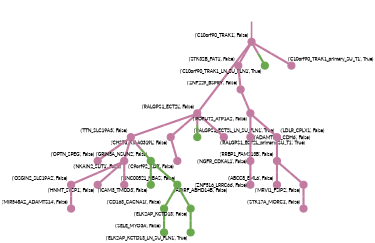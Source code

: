 strict digraph  {
graph[splines=false]; nodesep=0.7; rankdir=TB; ranksep=0.6; forcelabels=true; dpi=600; size=2.5;
0 [color="#c27ba0ff", fillcolor="#c27ba0ff", fixedsize=true, fontname=Lato, fontsize="12pt", height="0.25", label="", penwidth=3, shape=circle, style=filled, xlabel="('C10orf90_TRAK1', False)"];
1 [color="#c27ba0ff", fillcolor="#c27ba0ff", fixedsize=true, fontname=Lato, fontsize="12pt", height="0.25", label="", penwidth=3, shape=circle, style=filled, xlabel="('RALGPS1_ECT2L', False)"];
5 [color="#c27ba0ff", fillcolor="#c27ba0ff", fixedsize=true, fontname=Lato, fontsize="12pt", height="0.25", label="", penwidth=3, shape=circle, style=filled, xlabel="('STK32B_FAT1', False)"];
28 [color="#6aa84fff", fillcolor="#6aa84fff", fixedsize=true, fontname=Lato, fontsize="12pt", height="0.25", label="", penwidth=3, shape=circle, style=filled, xlabel="('C10orf90_TRAK1_LN_SU_FLN1', True)"];
31 [color="#c27ba0ff", fillcolor="#c27ba0ff", fixedsize=true, fontname=Lato, fontsize="12pt", height="0.25", label="", penwidth=3, shape=circle, style=filled, xlabel="('C10orf90_TRAK1_primary_SU_T1', True)"];
3 [color="#c27ba0ff", fillcolor="#c27ba0ff", fixedsize=true, fontname=Lato, fontsize="12pt", height="0.25", label="", penwidth=3, shape=circle, style=filled, xlabel="('TTN_SLC19A3', False)"];
10 [color="#c27ba0ff", fillcolor="#c27ba0ff", fixedsize=true, fontname=Lato, fontsize="12pt", height="0.25", label="", penwidth=3, shape=circle, style=filled, xlabel="('CHST3_KIAA0319L', False)"];
29 [color="#6aa84fff", fillcolor="#6aa84fff", fixedsize=true, fontname=Lato, fontsize="12pt", height="0.25", label="", penwidth=3, shape=circle, style=filled, xlabel="('RALGPS1_ECT2L_LN_SU_FLN1', True)"];
32 [color="#c27ba0ff", fillcolor="#c27ba0ff", fixedsize=true, fontname=Lato, fontsize="12pt", height="0.25", label="", penwidth=3, shape=circle, style=filled, xlabel="('RALGPS1_ECT2L_primary_SU_T1', True)"];
2 [color="#c27ba0ff", fillcolor="#c27ba0ff", fixedsize=true, fontname=Lato, fontsize="12pt", height="0.25", label="", penwidth=3, shape=circle, style=filled, xlabel="('ZNF229_BSPRY', False)"];
6 [color="#c27ba0ff", fillcolor="#c27ba0ff", fixedsize=true, fontname=Lato, fontsize="12pt", height="0.25", label="", penwidth=3, shape=circle, style=filled, xlabel="('POFUT2_ATP1A2', False)"];
8 [color="#c27ba0ff", fillcolor="#c27ba0ff", fixedsize=true, fontname=Lato, fontsize="12pt", height="0.25", label="", penwidth=3, shape=circle, style=filled, xlabel="('OPTN_SPEG', False)"];
18 [color="#c27ba0ff", fillcolor="#c27ba0ff", fixedsize=true, fontname=Lato, fontsize="12pt", height="0.25", label="", penwidth=3, shape=circle, style=filled, xlabel="('NKAIN2_SLIT1', False)"];
19 [color="#6aa84fff", fillcolor="#6aa84fff", fixedsize=true, fontname=Lato, fontsize="12pt", height="0.25", label="", penwidth=3, shape=circle, style=filled, xlabel="('GRIN3A_NSUN2', False)"];
4 [color="#c27ba0ff", fillcolor="#c27ba0ff", fixedsize=true, fontname=Lato, fontsize="12pt", height="0.25", label="", penwidth=3, shape=circle, style=filled, xlabel="('RRBP1_FAM213B', False)"];
20 [color="#c27ba0ff", fillcolor="#c27ba0ff", fixedsize=true, fontname=Lato, fontsize="12pt", height="0.25", label="", penwidth=3, shape=circle, style=filled, xlabel="('ABCC8_EML6', False)"];
23 [color="#c27ba0ff", fillcolor="#c27ba0ff", fixedsize=true, fontname=Lato, fontsize="12pt", height="0.25", label="", penwidth=3, shape=circle, style=filled, xlabel="('MRVI1_FSIP2', False)"];
12 [color="#c27ba0ff", fillcolor="#c27ba0ff", fixedsize=true, fontname=Lato, fontsize="12pt", height="0.25", label="", penwidth=3, shape=circle, style=filled, xlabel="('ADAMTS12_CDH6', False)"];
26 [color="#c27ba0ff", fillcolor="#c27ba0ff", fixedsize=true, fontname=Lato, fontsize="12pt", height="0.25", label="", penwidth=3, shape=circle, style=filled, xlabel="('LDLR_CPLX1', False)"];
9 [color="#c27ba0ff", fillcolor="#c27ba0ff", fixedsize=true, fontname=Lato, fontsize="12pt", height="0.25", label="", penwidth=3, shape=circle, style=filled, xlabel="('NGFR_CDKAL1', False)"];
14 [color="#c27ba0ff", fillcolor="#c27ba0ff", fixedsize=true, fontname=Lato, fontsize="12pt", height="0.25", label="", penwidth=3, shape=circle, style=filled, xlabel="('ZNF516_LRRC66', False)"];
25 [color="#c27ba0ff", fillcolor="#c27ba0ff", fixedsize=true, fontname=Lato, fontsize="12pt", height="0.25", label="", penwidth=3, shape=circle, style=filled, xlabel="('C9orf92_KDR', False)"];
11 [color="#6aa84fff", fillcolor="#6aa84fff", fixedsize=true, fontname=Lato, fontsize="12pt", height="0.25", label="", penwidth=3, shape=circle, style=filled, xlabel="('CD163_CACNA1I', False)"];
22 [color="#6aa84fff", fillcolor="#6aa84fff", fixedsize=true, fontname=Lato, fontsize="12pt", height="0.25", label="", penwidth=3, shape=circle, style=filled, xlabel="('SELE_MYO3A', False)"];
15 [color="#c27ba0ff", fillcolor="#c27ba0ff", fixedsize=true, fontname=Lato, fontsize="12pt", height="0.25", label="", penwidth=3, shape=circle, style=filled, xlabel="('OSGIN2_SLC19A2', False)"];
17 [color="#c27ba0ff", fillcolor="#c27ba0ff", fixedsize=true, fontname=Lato, fontsize="12pt", height="0.25", label="", penwidth=3, shape=circle, style=filled, xlabel="('MIR548AZ_ADAMTS14', False)"];
7 [color="#c27ba0ff", fillcolor="#c27ba0ff", fixedsize=true, fontname=Lato, fontsize="12pt", height="0.25", label="", penwidth=3, shape=circle, style=filled, xlabel="('HNMT_SYCP1', False)"];
13 [color="#c27ba0ff", fillcolor="#c27ba0ff", fixedsize=true, fontname=Lato, fontsize="12pt", height="0.25", label="", penwidth=3, shape=circle, style=filled, xlabel="('LINC00521_NBAS', False)"];
16 [color="#6aa84fff", fillcolor="#6aa84fff", fixedsize=true, fontname=Lato, fontsize="12pt", height="0.25", label="", penwidth=3, shape=circle, style=filled, xlabel="('ICAM3_TMCO3', False)"];
27 [color="#6aa84fff", fillcolor="#6aa84fff", fixedsize=true, fontname=Lato, fontsize="12pt", height="0.25", label="", penwidth=3, shape=circle, style=filled, xlabel="('ADIRF_ABHD14B', False)"];
21 [color="#c27ba0ff", fillcolor="#c27ba0ff", fixedsize=true, fontname=Lato, fontsize="12pt", height="0.25", label="", penwidth=3, shape=circle, style=filled, xlabel="('STK17A_MORC1', False)"];
24 [color="#6aa84fff", fillcolor="#6aa84fff", fixedsize=true, fontname=Lato, fontsize="12pt", height="0.25", label="", penwidth=3, shape=circle, style=filled, xlabel="('ELK2AP_KCTD13', False)"];
30 [color="#6aa84fff", fillcolor="#6aa84fff", fixedsize=true, fontname=Lato, fontsize="12pt", height="0.25", label="", penwidth=3, shape=circle, style=filled, xlabel="('ELK2AP_KCTD13_LN_SU_FLN1', True)"];
normal [label="", penwidth=3, style=invis, xlabel="('C10orf90_TRAK1', False)"];
0 -> 1  [arrowsize=0, color="#c27ba0ff;0.5:#c27ba0ff", minlen="3.0", penwidth="5.5", style=solid];
0 -> 5  [arrowsize=0, color="#c27ba0ff;0.5:#c27ba0ff", minlen="1.2896281480789185", penwidth="5.5", style=solid];
0 -> 28  [arrowsize=0, color="#c27ba0ff;0.5:#6aa84fff", minlen="1.0097846984863281", penwidth="5.5", style=solid];
0 -> 31  [arrowsize=0, color="#c27ba0ff;0.5:#c27ba0ff", minlen="1.0097846984863281", penwidth="5.5", style=solid];
1 -> 3  [arrowsize=0, color="#c27ba0ff;0.5:#c27ba0ff", minlen="1.4618395566940308", penwidth="5.5", style=solid];
1 -> 10  [arrowsize=0, color="#c27ba0ff;0.5:#c27ba0ff", minlen="1.062622308731079", penwidth="5.5", style=solid];
1 -> 29  [arrowsize=0, color="#c27ba0ff;0.5:#6aa84fff", minlen="1.0097846984863281", penwidth="5.5", style=solid];
1 -> 32  [arrowsize=0, color="#c27ba0ff;0.5:#c27ba0ff", minlen="1.0097846984863281", penwidth="5.5", style=solid];
5 -> 2  [arrowsize=0, color="#c27ba0ff;0.5:#c27ba0ff", minlen="1.7240705490112305", penwidth="5.5", style=solid];
3 -> 8  [arrowsize=0, color="#c27ba0ff;0.5:#c27ba0ff", minlen="1.0743639469146729", penwidth="5.5", style=solid];
3 -> 18  [arrowsize=0, color="#c27ba0ff;0.5:#c27ba0ff", minlen="1.039138913154602", penwidth="5.5", style=solid];
3 -> 19  [arrowsize=0, color="#c27ba0ff;0.5:#6aa84fff", minlen="1.039138913154602", penwidth="5.5", style=solid];
10 -> 25  [arrowsize=0, color="#c27ba0ff;0.5:#c27ba0ff", minlen="1.0273972749710083", penwidth="5.5", style=solid];
2 -> 6  [arrowsize=0, color="#c27ba0ff;0.5:#c27ba0ff", minlen="1.2504892349243164", penwidth="5.5", style=solid];
6 -> 12  [arrowsize=0, color="#c27ba0ff;0.5:#c27ba0ff", minlen="1.0508806705474854", penwidth="5.5", style=solid];
6 -> 26  [arrowsize=0, color="#c27ba0ff;0.5:#c27ba0ff", minlen="1.023483395576477", penwidth="5.5", style=solid];
18 -> 7  [arrowsize=0, color="#c27ba0ff;0.5:#c27ba0ff", minlen="1.1174168586730957", penwidth="5.5", style=solid];
18 -> 13  [arrowsize=0, color="#c27ba0ff;0.5:#c27ba0ff", minlen="1.0547945499420166", penwidth="5.5", style=solid];
18 -> 15  [arrowsize=0, color="#c27ba0ff;0.5:#c27ba0ff", minlen="1.046966791152954", penwidth="5.5", style=solid];
19 -> 16  [arrowsize=0, color="#6aa84fff;0.5:#6aa84fff", minlen="1.039138913154602", penwidth="5.5", style=solid];
19 -> 27  [arrowsize=0, color="#6aa84fff;0.5:#6aa84fff", minlen="1.0195695161819458", penwidth="5.5", style=solid];
4 -> 20  [arrowsize=0, color="#c27ba0ff;0.5:#c27ba0ff", minlen="1.0352250337600708", penwidth="5.5", style=solid];
4 -> 23  [arrowsize=0, color="#c27ba0ff;0.5:#c27ba0ff", minlen="1.0273972749710083", penwidth="5.5", style=solid];
23 -> 21  [arrowsize=0, color="#c27ba0ff;0.5:#c27ba0ff", minlen="1.0313111543655396", penwidth="5.5", style=solid];
12 -> 9  [arrowsize=0, color="#c27ba0ff;0.5:#c27ba0ff", minlen="1.0743639469146729", penwidth="5.5", style=solid];
26 -> 4  [arrowsize=0, color="#c27ba0ff;0.5:#c27ba0ff", minlen="1.3522504568099976", penwidth="5.5", style=solid];
9 -> 14  [arrowsize=0, color="#c27ba0ff;0.5:#c27ba0ff", minlen="1.0508806705474854", penwidth="5.5", style=solid];
11 -> 22  [arrowsize=0, color="#6aa84fff;0.5:#6aa84fff", minlen="1.0313111543655396", penwidth="5.5", style=solid];
15 -> 17  [arrowsize=0, color="#c27ba0ff;0.5:#c27ba0ff", minlen="1.039138913154602", penwidth="5.5", style=solid];
27 -> 11  [arrowsize=0, color="#6aa84fff;0.5:#6aa84fff", minlen="1.062622308731079", penwidth="5.5", style=solid];
27 -> 24  [arrowsize=0, color="#6aa84fff;0.5:#6aa84fff", minlen="1.0273972749710083", penwidth="5.5", style=solid];
24 -> 30  [arrowsize=0, color="#6aa84fff;0.5:#6aa84fff", minlen="1.0097846984863281", penwidth="5.5", style=solid];
normal -> 0  [arrowsize=0, color="#c27ba0ff", label="", penwidth=4, style=solid];
}
